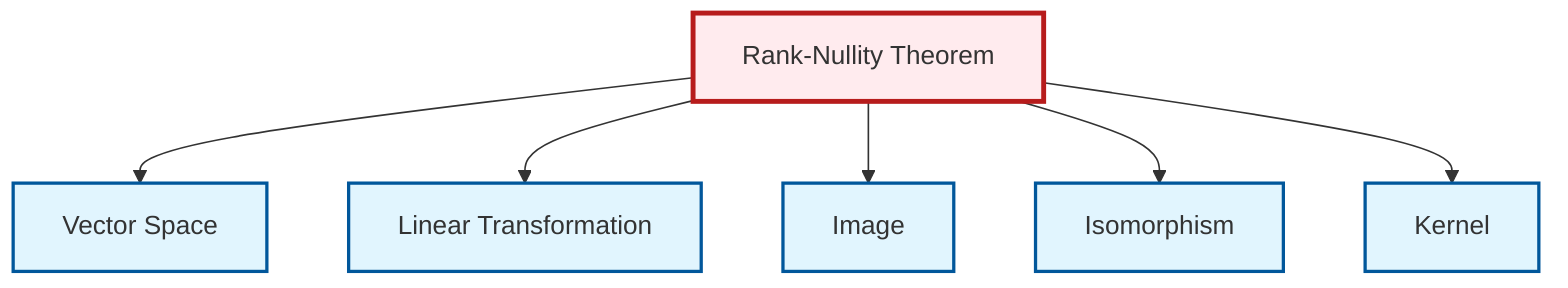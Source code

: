 graph TD
    classDef definition fill:#e1f5fe,stroke:#01579b,stroke-width:2px
    classDef theorem fill:#f3e5f5,stroke:#4a148c,stroke-width:2px
    classDef axiom fill:#fff3e0,stroke:#e65100,stroke-width:2px
    classDef example fill:#e8f5e9,stroke:#1b5e20,stroke-width:2px
    classDef current fill:#ffebee,stroke:#b71c1c,stroke-width:3px
    def-linear-transformation["Linear Transformation"]:::definition
    thm-rank-nullity["Rank-Nullity Theorem"]:::theorem
    def-vector-space["Vector Space"]:::definition
    def-kernel["Kernel"]:::definition
    def-image["Image"]:::definition
    def-isomorphism["Isomorphism"]:::definition
    thm-rank-nullity --> def-vector-space
    thm-rank-nullity --> def-linear-transformation
    thm-rank-nullity --> def-image
    thm-rank-nullity --> def-isomorphism
    thm-rank-nullity --> def-kernel
    class thm-rank-nullity current
